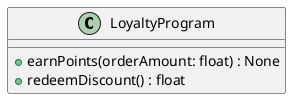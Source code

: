 @startuml
class LoyaltyProgram {
  +earnPoints(orderAmount: float) : None
  +redeemDiscount() : float
}
@enduml
